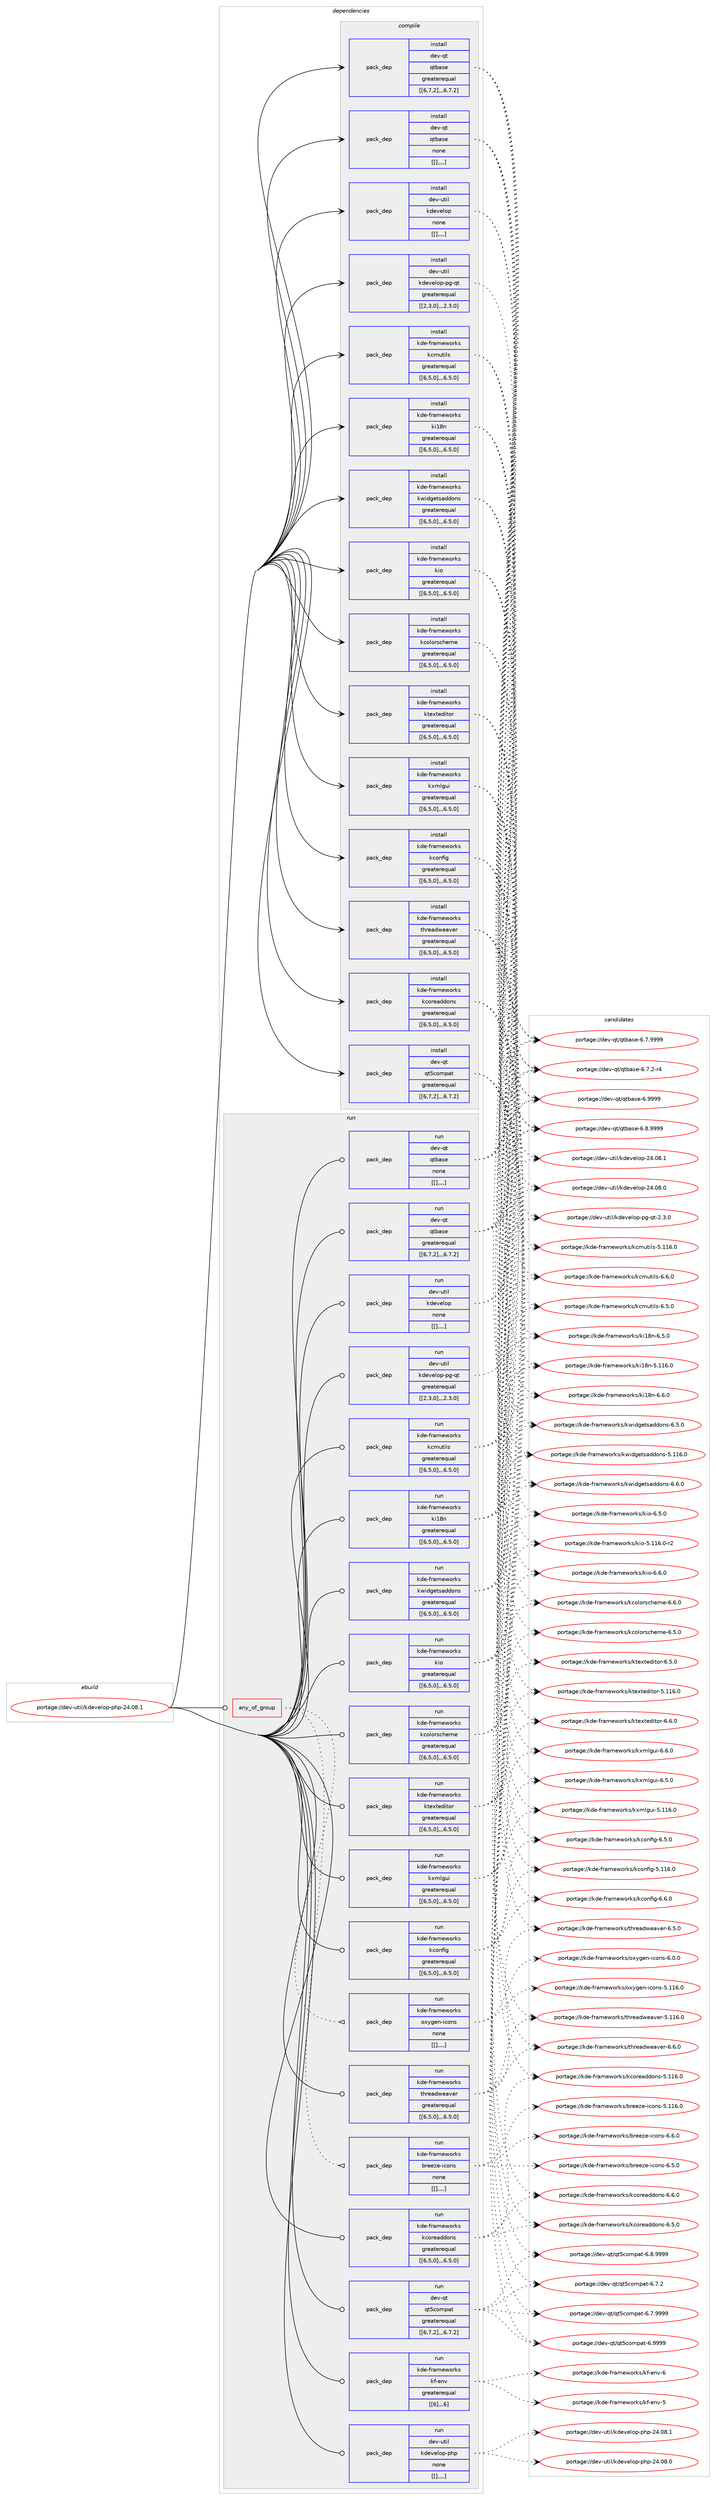digraph prolog {

# *************
# Graph options
# *************

newrank=true;
concentrate=true;
compound=true;
graph [rankdir=LR,fontname=Helvetica,fontsize=10,ranksep=1.5];#, ranksep=2.5, nodesep=0.2];
edge  [arrowhead=vee];
node  [fontname=Helvetica,fontsize=10];

# **********
# The ebuild
# **********

subgraph cluster_leftcol {
color=gray;
label=<<i>ebuild</i>>;
id [label="portage://dev-util/kdevelop-php-24.08.1", color=red, width=4, href="../dev-util/kdevelop-php-24.08.1.svg"];
}

# ****************
# The dependencies
# ****************

subgraph cluster_midcol {
color=gray;
label=<<i>dependencies</i>>;
subgraph cluster_compile {
fillcolor="#eeeeee";
style=filled;
label=<<i>compile</i>>;
subgraph pack156409 {
dependency221239 [label=<<TABLE BORDER="0" CELLBORDER="1" CELLSPACING="0" CELLPADDING="4" WIDTH="220"><TR><TD ROWSPAN="6" CELLPADDING="30">pack_dep</TD></TR><TR><TD WIDTH="110">install</TD></TR><TR><TD>dev-qt</TD></TR><TR><TD>qt5compat</TD></TR><TR><TD>greaterequal</TD></TR><TR><TD>[[6,7,2],,,6.7.2]</TD></TR></TABLE>>, shape=none, color=blue];
}
id:e -> dependency221239:w [weight=20,style="solid",arrowhead="vee"];
subgraph pack156410 {
dependency221240 [label=<<TABLE BORDER="0" CELLBORDER="1" CELLSPACING="0" CELLPADDING="4" WIDTH="220"><TR><TD ROWSPAN="6" CELLPADDING="30">pack_dep</TD></TR><TR><TD WIDTH="110">install</TD></TR><TR><TD>dev-qt</TD></TR><TR><TD>qtbase</TD></TR><TR><TD>greaterequal</TD></TR><TR><TD>[[6,7,2],,,6.7.2]</TD></TR></TABLE>>, shape=none, color=blue];
}
id:e -> dependency221240:w [weight=20,style="solid",arrowhead="vee"];
subgraph pack156411 {
dependency221241 [label=<<TABLE BORDER="0" CELLBORDER="1" CELLSPACING="0" CELLPADDING="4" WIDTH="220"><TR><TD ROWSPAN="6" CELLPADDING="30">pack_dep</TD></TR><TR><TD WIDTH="110">install</TD></TR><TR><TD>dev-qt</TD></TR><TR><TD>qtbase</TD></TR><TR><TD>none</TD></TR><TR><TD>[[],,,,]</TD></TR></TABLE>>, shape=none, color=blue];
}
id:e -> dependency221241:w [weight=20,style="solid",arrowhead="vee"];
subgraph pack156412 {
dependency221242 [label=<<TABLE BORDER="0" CELLBORDER="1" CELLSPACING="0" CELLPADDING="4" WIDTH="220"><TR><TD ROWSPAN="6" CELLPADDING="30">pack_dep</TD></TR><TR><TD WIDTH="110">install</TD></TR><TR><TD>dev-util</TD></TR><TR><TD>kdevelop</TD></TR><TR><TD>none</TD></TR><TR><TD>[[],,,,]</TD></TR></TABLE>>, shape=none, color=blue];
}
id:e -> dependency221242:w [weight=20,style="solid",arrowhead="vee"];
subgraph pack156413 {
dependency221243 [label=<<TABLE BORDER="0" CELLBORDER="1" CELLSPACING="0" CELLPADDING="4" WIDTH="220"><TR><TD ROWSPAN="6" CELLPADDING="30">pack_dep</TD></TR><TR><TD WIDTH="110">install</TD></TR><TR><TD>dev-util</TD></TR><TR><TD>kdevelop-pg-qt</TD></TR><TR><TD>greaterequal</TD></TR><TR><TD>[[2,3,0],,,2.3.0]</TD></TR></TABLE>>, shape=none, color=blue];
}
id:e -> dependency221243:w [weight=20,style="solid",arrowhead="vee"];
subgraph pack156414 {
dependency221244 [label=<<TABLE BORDER="0" CELLBORDER="1" CELLSPACING="0" CELLPADDING="4" WIDTH="220"><TR><TD ROWSPAN="6" CELLPADDING="30">pack_dep</TD></TR><TR><TD WIDTH="110">install</TD></TR><TR><TD>kde-frameworks</TD></TR><TR><TD>kcmutils</TD></TR><TR><TD>greaterequal</TD></TR><TR><TD>[[6,5,0],,,6.5.0]</TD></TR></TABLE>>, shape=none, color=blue];
}
id:e -> dependency221244:w [weight=20,style="solid",arrowhead="vee"];
subgraph pack156415 {
dependency221245 [label=<<TABLE BORDER="0" CELLBORDER="1" CELLSPACING="0" CELLPADDING="4" WIDTH="220"><TR><TD ROWSPAN="6" CELLPADDING="30">pack_dep</TD></TR><TR><TD WIDTH="110">install</TD></TR><TR><TD>kde-frameworks</TD></TR><TR><TD>kcolorscheme</TD></TR><TR><TD>greaterequal</TD></TR><TR><TD>[[6,5,0],,,6.5.0]</TD></TR></TABLE>>, shape=none, color=blue];
}
id:e -> dependency221245:w [weight=20,style="solid",arrowhead="vee"];
subgraph pack156416 {
dependency221246 [label=<<TABLE BORDER="0" CELLBORDER="1" CELLSPACING="0" CELLPADDING="4" WIDTH="220"><TR><TD ROWSPAN="6" CELLPADDING="30">pack_dep</TD></TR><TR><TD WIDTH="110">install</TD></TR><TR><TD>kde-frameworks</TD></TR><TR><TD>kconfig</TD></TR><TR><TD>greaterequal</TD></TR><TR><TD>[[6,5,0],,,6.5.0]</TD></TR></TABLE>>, shape=none, color=blue];
}
id:e -> dependency221246:w [weight=20,style="solid",arrowhead="vee"];
subgraph pack156417 {
dependency221247 [label=<<TABLE BORDER="0" CELLBORDER="1" CELLSPACING="0" CELLPADDING="4" WIDTH="220"><TR><TD ROWSPAN="6" CELLPADDING="30">pack_dep</TD></TR><TR><TD WIDTH="110">install</TD></TR><TR><TD>kde-frameworks</TD></TR><TR><TD>kcoreaddons</TD></TR><TR><TD>greaterequal</TD></TR><TR><TD>[[6,5,0],,,6.5.0]</TD></TR></TABLE>>, shape=none, color=blue];
}
id:e -> dependency221247:w [weight=20,style="solid",arrowhead="vee"];
subgraph pack156418 {
dependency221248 [label=<<TABLE BORDER="0" CELLBORDER="1" CELLSPACING="0" CELLPADDING="4" WIDTH="220"><TR><TD ROWSPAN="6" CELLPADDING="30">pack_dep</TD></TR><TR><TD WIDTH="110">install</TD></TR><TR><TD>kde-frameworks</TD></TR><TR><TD>ki18n</TD></TR><TR><TD>greaterequal</TD></TR><TR><TD>[[6,5,0],,,6.5.0]</TD></TR></TABLE>>, shape=none, color=blue];
}
id:e -> dependency221248:w [weight=20,style="solid",arrowhead="vee"];
subgraph pack156419 {
dependency221249 [label=<<TABLE BORDER="0" CELLBORDER="1" CELLSPACING="0" CELLPADDING="4" WIDTH="220"><TR><TD ROWSPAN="6" CELLPADDING="30">pack_dep</TD></TR><TR><TD WIDTH="110">install</TD></TR><TR><TD>kde-frameworks</TD></TR><TR><TD>kio</TD></TR><TR><TD>greaterequal</TD></TR><TR><TD>[[6,5,0],,,6.5.0]</TD></TR></TABLE>>, shape=none, color=blue];
}
id:e -> dependency221249:w [weight=20,style="solid",arrowhead="vee"];
subgraph pack156420 {
dependency221250 [label=<<TABLE BORDER="0" CELLBORDER="1" CELLSPACING="0" CELLPADDING="4" WIDTH="220"><TR><TD ROWSPAN="6" CELLPADDING="30">pack_dep</TD></TR><TR><TD WIDTH="110">install</TD></TR><TR><TD>kde-frameworks</TD></TR><TR><TD>ktexteditor</TD></TR><TR><TD>greaterequal</TD></TR><TR><TD>[[6,5,0],,,6.5.0]</TD></TR></TABLE>>, shape=none, color=blue];
}
id:e -> dependency221250:w [weight=20,style="solid",arrowhead="vee"];
subgraph pack156421 {
dependency221251 [label=<<TABLE BORDER="0" CELLBORDER="1" CELLSPACING="0" CELLPADDING="4" WIDTH="220"><TR><TD ROWSPAN="6" CELLPADDING="30">pack_dep</TD></TR><TR><TD WIDTH="110">install</TD></TR><TR><TD>kde-frameworks</TD></TR><TR><TD>kwidgetsaddons</TD></TR><TR><TD>greaterequal</TD></TR><TR><TD>[[6,5,0],,,6.5.0]</TD></TR></TABLE>>, shape=none, color=blue];
}
id:e -> dependency221251:w [weight=20,style="solid",arrowhead="vee"];
subgraph pack156422 {
dependency221252 [label=<<TABLE BORDER="0" CELLBORDER="1" CELLSPACING="0" CELLPADDING="4" WIDTH="220"><TR><TD ROWSPAN="6" CELLPADDING="30">pack_dep</TD></TR><TR><TD WIDTH="110">install</TD></TR><TR><TD>kde-frameworks</TD></TR><TR><TD>kxmlgui</TD></TR><TR><TD>greaterequal</TD></TR><TR><TD>[[6,5,0],,,6.5.0]</TD></TR></TABLE>>, shape=none, color=blue];
}
id:e -> dependency221252:w [weight=20,style="solid",arrowhead="vee"];
subgraph pack156423 {
dependency221253 [label=<<TABLE BORDER="0" CELLBORDER="1" CELLSPACING="0" CELLPADDING="4" WIDTH="220"><TR><TD ROWSPAN="6" CELLPADDING="30">pack_dep</TD></TR><TR><TD WIDTH="110">install</TD></TR><TR><TD>kde-frameworks</TD></TR><TR><TD>threadweaver</TD></TR><TR><TD>greaterequal</TD></TR><TR><TD>[[6,5,0],,,6.5.0]</TD></TR></TABLE>>, shape=none, color=blue];
}
id:e -> dependency221253:w [weight=20,style="solid",arrowhead="vee"];
}
subgraph cluster_compileandrun {
fillcolor="#eeeeee";
style=filled;
label=<<i>compile and run</i>>;
}
subgraph cluster_run {
fillcolor="#eeeeee";
style=filled;
label=<<i>run</i>>;
subgraph any1268 {
dependency221254 [label=<<TABLE BORDER="0" CELLBORDER="1" CELLSPACING="0" CELLPADDING="4"><TR><TD CELLPADDING="10">any_of_group</TD></TR></TABLE>>, shape=none, color=red];subgraph pack156424 {
dependency221255 [label=<<TABLE BORDER="0" CELLBORDER="1" CELLSPACING="0" CELLPADDING="4" WIDTH="220"><TR><TD ROWSPAN="6" CELLPADDING="30">pack_dep</TD></TR><TR><TD WIDTH="110">run</TD></TR><TR><TD>kde-frameworks</TD></TR><TR><TD>breeze-icons</TD></TR><TR><TD>none</TD></TR><TR><TD>[[],,,,]</TD></TR></TABLE>>, shape=none, color=blue];
}
dependency221254:e -> dependency221255:w [weight=20,style="dotted",arrowhead="oinv"];
subgraph pack156425 {
dependency221256 [label=<<TABLE BORDER="0" CELLBORDER="1" CELLSPACING="0" CELLPADDING="4" WIDTH="220"><TR><TD ROWSPAN="6" CELLPADDING="30">pack_dep</TD></TR><TR><TD WIDTH="110">run</TD></TR><TR><TD>kde-frameworks</TD></TR><TR><TD>oxygen-icons</TD></TR><TR><TD>none</TD></TR><TR><TD>[[],,,,]</TD></TR></TABLE>>, shape=none, color=blue];
}
dependency221254:e -> dependency221256:w [weight=20,style="dotted",arrowhead="oinv"];
}
id:e -> dependency221254:w [weight=20,style="solid",arrowhead="odot"];
subgraph pack156426 {
dependency221257 [label=<<TABLE BORDER="0" CELLBORDER="1" CELLSPACING="0" CELLPADDING="4" WIDTH="220"><TR><TD ROWSPAN="6" CELLPADDING="30">pack_dep</TD></TR><TR><TD WIDTH="110">run</TD></TR><TR><TD>dev-qt</TD></TR><TR><TD>qt5compat</TD></TR><TR><TD>greaterequal</TD></TR><TR><TD>[[6,7,2],,,6.7.2]</TD></TR></TABLE>>, shape=none, color=blue];
}
id:e -> dependency221257:w [weight=20,style="solid",arrowhead="odot"];
subgraph pack156427 {
dependency221258 [label=<<TABLE BORDER="0" CELLBORDER="1" CELLSPACING="0" CELLPADDING="4" WIDTH="220"><TR><TD ROWSPAN="6" CELLPADDING="30">pack_dep</TD></TR><TR><TD WIDTH="110">run</TD></TR><TR><TD>dev-qt</TD></TR><TR><TD>qtbase</TD></TR><TR><TD>greaterequal</TD></TR><TR><TD>[[6,7,2],,,6.7.2]</TD></TR></TABLE>>, shape=none, color=blue];
}
id:e -> dependency221258:w [weight=20,style="solid",arrowhead="odot"];
subgraph pack156428 {
dependency221259 [label=<<TABLE BORDER="0" CELLBORDER="1" CELLSPACING="0" CELLPADDING="4" WIDTH="220"><TR><TD ROWSPAN="6" CELLPADDING="30">pack_dep</TD></TR><TR><TD WIDTH="110">run</TD></TR><TR><TD>dev-qt</TD></TR><TR><TD>qtbase</TD></TR><TR><TD>none</TD></TR><TR><TD>[[],,,,]</TD></TR></TABLE>>, shape=none, color=blue];
}
id:e -> dependency221259:w [weight=20,style="solid",arrowhead="odot"];
subgraph pack156429 {
dependency221260 [label=<<TABLE BORDER="0" CELLBORDER="1" CELLSPACING="0" CELLPADDING="4" WIDTH="220"><TR><TD ROWSPAN="6" CELLPADDING="30">pack_dep</TD></TR><TR><TD WIDTH="110">run</TD></TR><TR><TD>dev-util</TD></TR><TR><TD>kdevelop</TD></TR><TR><TD>none</TD></TR><TR><TD>[[],,,,]</TD></TR></TABLE>>, shape=none, color=blue];
}
id:e -> dependency221260:w [weight=20,style="solid",arrowhead="odot"];
subgraph pack156430 {
dependency221261 [label=<<TABLE BORDER="0" CELLBORDER="1" CELLSPACING="0" CELLPADDING="4" WIDTH="220"><TR><TD ROWSPAN="6" CELLPADDING="30">pack_dep</TD></TR><TR><TD WIDTH="110">run</TD></TR><TR><TD>dev-util</TD></TR><TR><TD>kdevelop-pg-qt</TD></TR><TR><TD>greaterequal</TD></TR><TR><TD>[[2,3,0],,,2.3.0]</TD></TR></TABLE>>, shape=none, color=blue];
}
id:e -> dependency221261:w [weight=20,style="solid",arrowhead="odot"];
subgraph pack156431 {
dependency221262 [label=<<TABLE BORDER="0" CELLBORDER="1" CELLSPACING="0" CELLPADDING="4" WIDTH="220"><TR><TD ROWSPAN="6" CELLPADDING="30">pack_dep</TD></TR><TR><TD WIDTH="110">run</TD></TR><TR><TD>kde-frameworks</TD></TR><TR><TD>kcmutils</TD></TR><TR><TD>greaterequal</TD></TR><TR><TD>[[6,5,0],,,6.5.0]</TD></TR></TABLE>>, shape=none, color=blue];
}
id:e -> dependency221262:w [weight=20,style="solid",arrowhead="odot"];
subgraph pack156432 {
dependency221263 [label=<<TABLE BORDER="0" CELLBORDER="1" CELLSPACING="0" CELLPADDING="4" WIDTH="220"><TR><TD ROWSPAN="6" CELLPADDING="30">pack_dep</TD></TR><TR><TD WIDTH="110">run</TD></TR><TR><TD>kde-frameworks</TD></TR><TR><TD>kcolorscheme</TD></TR><TR><TD>greaterequal</TD></TR><TR><TD>[[6,5,0],,,6.5.0]</TD></TR></TABLE>>, shape=none, color=blue];
}
id:e -> dependency221263:w [weight=20,style="solid",arrowhead="odot"];
subgraph pack156433 {
dependency221264 [label=<<TABLE BORDER="0" CELLBORDER="1" CELLSPACING="0" CELLPADDING="4" WIDTH="220"><TR><TD ROWSPAN="6" CELLPADDING="30">pack_dep</TD></TR><TR><TD WIDTH="110">run</TD></TR><TR><TD>kde-frameworks</TD></TR><TR><TD>kconfig</TD></TR><TR><TD>greaterequal</TD></TR><TR><TD>[[6,5,0],,,6.5.0]</TD></TR></TABLE>>, shape=none, color=blue];
}
id:e -> dependency221264:w [weight=20,style="solid",arrowhead="odot"];
subgraph pack156434 {
dependency221265 [label=<<TABLE BORDER="0" CELLBORDER="1" CELLSPACING="0" CELLPADDING="4" WIDTH="220"><TR><TD ROWSPAN="6" CELLPADDING="30">pack_dep</TD></TR><TR><TD WIDTH="110">run</TD></TR><TR><TD>kde-frameworks</TD></TR><TR><TD>kcoreaddons</TD></TR><TR><TD>greaterequal</TD></TR><TR><TD>[[6,5,0],,,6.5.0]</TD></TR></TABLE>>, shape=none, color=blue];
}
id:e -> dependency221265:w [weight=20,style="solid",arrowhead="odot"];
subgraph pack156435 {
dependency221266 [label=<<TABLE BORDER="0" CELLBORDER="1" CELLSPACING="0" CELLPADDING="4" WIDTH="220"><TR><TD ROWSPAN="6" CELLPADDING="30">pack_dep</TD></TR><TR><TD WIDTH="110">run</TD></TR><TR><TD>kde-frameworks</TD></TR><TR><TD>kf-env</TD></TR><TR><TD>greaterequal</TD></TR><TR><TD>[[6],,,6]</TD></TR></TABLE>>, shape=none, color=blue];
}
id:e -> dependency221266:w [weight=20,style="solid",arrowhead="odot"];
subgraph pack156436 {
dependency221267 [label=<<TABLE BORDER="0" CELLBORDER="1" CELLSPACING="0" CELLPADDING="4" WIDTH="220"><TR><TD ROWSPAN="6" CELLPADDING="30">pack_dep</TD></TR><TR><TD WIDTH="110">run</TD></TR><TR><TD>kde-frameworks</TD></TR><TR><TD>ki18n</TD></TR><TR><TD>greaterequal</TD></TR><TR><TD>[[6,5,0],,,6.5.0]</TD></TR></TABLE>>, shape=none, color=blue];
}
id:e -> dependency221267:w [weight=20,style="solid",arrowhead="odot"];
subgraph pack156437 {
dependency221268 [label=<<TABLE BORDER="0" CELLBORDER="1" CELLSPACING="0" CELLPADDING="4" WIDTH="220"><TR><TD ROWSPAN="6" CELLPADDING="30">pack_dep</TD></TR><TR><TD WIDTH="110">run</TD></TR><TR><TD>kde-frameworks</TD></TR><TR><TD>kio</TD></TR><TR><TD>greaterequal</TD></TR><TR><TD>[[6,5,0],,,6.5.0]</TD></TR></TABLE>>, shape=none, color=blue];
}
id:e -> dependency221268:w [weight=20,style="solid",arrowhead="odot"];
subgraph pack156438 {
dependency221269 [label=<<TABLE BORDER="0" CELLBORDER="1" CELLSPACING="0" CELLPADDING="4" WIDTH="220"><TR><TD ROWSPAN="6" CELLPADDING="30">pack_dep</TD></TR><TR><TD WIDTH="110">run</TD></TR><TR><TD>kde-frameworks</TD></TR><TR><TD>ktexteditor</TD></TR><TR><TD>greaterequal</TD></TR><TR><TD>[[6,5,0],,,6.5.0]</TD></TR></TABLE>>, shape=none, color=blue];
}
id:e -> dependency221269:w [weight=20,style="solid",arrowhead="odot"];
subgraph pack156439 {
dependency221270 [label=<<TABLE BORDER="0" CELLBORDER="1" CELLSPACING="0" CELLPADDING="4" WIDTH="220"><TR><TD ROWSPAN="6" CELLPADDING="30">pack_dep</TD></TR><TR><TD WIDTH="110">run</TD></TR><TR><TD>kde-frameworks</TD></TR><TR><TD>kwidgetsaddons</TD></TR><TR><TD>greaterequal</TD></TR><TR><TD>[[6,5,0],,,6.5.0]</TD></TR></TABLE>>, shape=none, color=blue];
}
id:e -> dependency221270:w [weight=20,style="solid",arrowhead="odot"];
subgraph pack156440 {
dependency221271 [label=<<TABLE BORDER="0" CELLBORDER="1" CELLSPACING="0" CELLPADDING="4" WIDTH="220"><TR><TD ROWSPAN="6" CELLPADDING="30">pack_dep</TD></TR><TR><TD WIDTH="110">run</TD></TR><TR><TD>kde-frameworks</TD></TR><TR><TD>kxmlgui</TD></TR><TR><TD>greaterequal</TD></TR><TR><TD>[[6,5,0],,,6.5.0]</TD></TR></TABLE>>, shape=none, color=blue];
}
id:e -> dependency221271:w [weight=20,style="solid",arrowhead="odot"];
subgraph pack156441 {
dependency221272 [label=<<TABLE BORDER="0" CELLBORDER="1" CELLSPACING="0" CELLPADDING="4" WIDTH="220"><TR><TD ROWSPAN="6" CELLPADDING="30">pack_dep</TD></TR><TR><TD WIDTH="110">run</TD></TR><TR><TD>kde-frameworks</TD></TR><TR><TD>threadweaver</TD></TR><TR><TD>greaterequal</TD></TR><TR><TD>[[6,5,0],,,6.5.0]</TD></TR></TABLE>>, shape=none, color=blue];
}
id:e -> dependency221272:w [weight=20,style="solid",arrowhead="odot"];
subgraph pack156442 {
dependency221273 [label=<<TABLE BORDER="0" CELLBORDER="1" CELLSPACING="0" CELLPADDING="4" WIDTH="220"><TR><TD ROWSPAN="6" CELLPADDING="30">pack_dep</TD></TR><TR><TD WIDTH="110">run</TD></TR><TR><TD>dev-util</TD></TR><TR><TD>kdevelop-php</TD></TR><TR><TD>none</TD></TR><TR><TD>[[],,,,]</TD></TR></TABLE>>, shape=none, color=blue];
}
id:e -> dependency221273:w [weight=20,style="solid",arrowhead="odot"];
}
}

# **************
# The candidates
# **************

subgraph cluster_choices {
rank=same;
color=gray;
label=<<i>candidates</i>>;

subgraph choice156409 {
color=black;
nodesep=1;
choice100101118451131164711311653991111091129711645544657575757 [label="portage://dev-qt/qt5compat-6.9999", color=red, width=4,href="../dev-qt/qt5compat-6.9999.svg"];
choice1001011184511311647113116539911110911297116455446564657575757 [label="portage://dev-qt/qt5compat-6.8.9999", color=red, width=4,href="../dev-qt/qt5compat-6.8.9999.svg"];
choice1001011184511311647113116539911110911297116455446554657575757 [label="portage://dev-qt/qt5compat-6.7.9999", color=red, width=4,href="../dev-qt/qt5compat-6.7.9999.svg"];
choice1001011184511311647113116539911110911297116455446554650 [label="portage://dev-qt/qt5compat-6.7.2", color=red, width=4,href="../dev-qt/qt5compat-6.7.2.svg"];
dependency221239:e -> choice100101118451131164711311653991111091129711645544657575757:w [style=dotted,weight="100"];
dependency221239:e -> choice1001011184511311647113116539911110911297116455446564657575757:w [style=dotted,weight="100"];
dependency221239:e -> choice1001011184511311647113116539911110911297116455446554657575757:w [style=dotted,weight="100"];
dependency221239:e -> choice1001011184511311647113116539911110911297116455446554650:w [style=dotted,weight="100"];
}
subgraph choice156410 {
color=black;
nodesep=1;
choice1001011184511311647113116989711510145544657575757 [label="portage://dev-qt/qtbase-6.9999", color=red, width=4,href="../dev-qt/qtbase-6.9999.svg"];
choice10010111845113116471131169897115101455446564657575757 [label="portage://dev-qt/qtbase-6.8.9999", color=red, width=4,href="../dev-qt/qtbase-6.8.9999.svg"];
choice10010111845113116471131169897115101455446554657575757 [label="portage://dev-qt/qtbase-6.7.9999", color=red, width=4,href="../dev-qt/qtbase-6.7.9999.svg"];
choice100101118451131164711311698971151014554465546504511452 [label="portage://dev-qt/qtbase-6.7.2-r4", color=red, width=4,href="../dev-qt/qtbase-6.7.2-r4.svg"];
dependency221240:e -> choice1001011184511311647113116989711510145544657575757:w [style=dotted,weight="100"];
dependency221240:e -> choice10010111845113116471131169897115101455446564657575757:w [style=dotted,weight="100"];
dependency221240:e -> choice10010111845113116471131169897115101455446554657575757:w [style=dotted,weight="100"];
dependency221240:e -> choice100101118451131164711311698971151014554465546504511452:w [style=dotted,weight="100"];
}
subgraph choice156411 {
color=black;
nodesep=1;
choice1001011184511311647113116989711510145544657575757 [label="portage://dev-qt/qtbase-6.9999", color=red, width=4,href="../dev-qt/qtbase-6.9999.svg"];
choice10010111845113116471131169897115101455446564657575757 [label="portage://dev-qt/qtbase-6.8.9999", color=red, width=4,href="../dev-qt/qtbase-6.8.9999.svg"];
choice10010111845113116471131169897115101455446554657575757 [label="portage://dev-qt/qtbase-6.7.9999", color=red, width=4,href="../dev-qt/qtbase-6.7.9999.svg"];
choice100101118451131164711311698971151014554465546504511452 [label="portage://dev-qt/qtbase-6.7.2-r4", color=red, width=4,href="../dev-qt/qtbase-6.7.2-r4.svg"];
dependency221241:e -> choice1001011184511311647113116989711510145544657575757:w [style=dotted,weight="100"];
dependency221241:e -> choice10010111845113116471131169897115101455446564657575757:w [style=dotted,weight="100"];
dependency221241:e -> choice10010111845113116471131169897115101455446554657575757:w [style=dotted,weight="100"];
dependency221241:e -> choice100101118451131164711311698971151014554465546504511452:w [style=dotted,weight="100"];
}
subgraph choice156412 {
color=black;
nodesep=1;
choice10010111845117116105108471071001011181011081111124550524648564649 [label="portage://dev-util/kdevelop-24.08.1", color=red, width=4,href="../dev-util/kdevelop-24.08.1.svg"];
choice10010111845117116105108471071001011181011081111124550524648564648 [label="portage://dev-util/kdevelop-24.08.0", color=red, width=4,href="../dev-util/kdevelop-24.08.0.svg"];
dependency221242:e -> choice10010111845117116105108471071001011181011081111124550524648564649:w [style=dotted,weight="100"];
dependency221242:e -> choice10010111845117116105108471071001011181011081111124550524648564648:w [style=dotted,weight="100"];
}
subgraph choice156413 {
color=black;
nodesep=1;
choice10010111845117116105108471071001011181011081111124511210345113116455046514648 [label="portage://dev-util/kdevelop-pg-qt-2.3.0", color=red, width=4,href="../dev-util/kdevelop-pg-qt-2.3.0.svg"];
dependency221243:e -> choice10010111845117116105108471071001011181011081111124511210345113116455046514648:w [style=dotted,weight="100"];
}
subgraph choice156414 {
color=black;
nodesep=1;
choice10710010145102114971091011191111141071154710799109117116105108115455446544648 [label="portage://kde-frameworks/kcmutils-6.6.0", color=red, width=4,href="../kde-frameworks/kcmutils-6.6.0.svg"];
choice10710010145102114971091011191111141071154710799109117116105108115455446534648 [label="portage://kde-frameworks/kcmutils-6.5.0", color=red, width=4,href="../kde-frameworks/kcmutils-6.5.0.svg"];
choice107100101451021149710910111911111410711547107991091171161051081154553464949544648 [label="portage://kde-frameworks/kcmutils-5.116.0", color=red, width=4,href="../kde-frameworks/kcmutils-5.116.0.svg"];
dependency221244:e -> choice10710010145102114971091011191111141071154710799109117116105108115455446544648:w [style=dotted,weight="100"];
dependency221244:e -> choice10710010145102114971091011191111141071154710799109117116105108115455446534648:w [style=dotted,weight="100"];
dependency221244:e -> choice107100101451021149710910111911111410711547107991091171161051081154553464949544648:w [style=dotted,weight="100"];
}
subgraph choice156415 {
color=black;
nodesep=1;
choice1071001014510211497109101119111114107115471079911110811111411599104101109101455446544648 [label="portage://kde-frameworks/kcolorscheme-6.6.0", color=red, width=4,href="../kde-frameworks/kcolorscheme-6.6.0.svg"];
choice1071001014510211497109101119111114107115471079911110811111411599104101109101455446534648 [label="portage://kde-frameworks/kcolorscheme-6.5.0", color=red, width=4,href="../kde-frameworks/kcolorscheme-6.5.0.svg"];
dependency221245:e -> choice1071001014510211497109101119111114107115471079911110811111411599104101109101455446544648:w [style=dotted,weight="100"];
dependency221245:e -> choice1071001014510211497109101119111114107115471079911110811111411599104101109101455446534648:w [style=dotted,weight="100"];
}
subgraph choice156416 {
color=black;
nodesep=1;
choice10710010145102114971091011191111141071154710799111110102105103455446544648 [label="portage://kde-frameworks/kconfig-6.6.0", color=red, width=4,href="../kde-frameworks/kconfig-6.6.0.svg"];
choice10710010145102114971091011191111141071154710799111110102105103455446534648 [label="portage://kde-frameworks/kconfig-6.5.0", color=red, width=4,href="../kde-frameworks/kconfig-6.5.0.svg"];
choice107100101451021149710910111911111410711547107991111101021051034553464949544648 [label="portage://kde-frameworks/kconfig-5.116.0", color=red, width=4,href="../kde-frameworks/kconfig-5.116.0.svg"];
dependency221246:e -> choice10710010145102114971091011191111141071154710799111110102105103455446544648:w [style=dotted,weight="100"];
dependency221246:e -> choice10710010145102114971091011191111141071154710799111110102105103455446534648:w [style=dotted,weight="100"];
dependency221246:e -> choice107100101451021149710910111911111410711547107991111101021051034553464949544648:w [style=dotted,weight="100"];
}
subgraph choice156417 {
color=black;
nodesep=1;
choice1071001014510211497109101119111114107115471079911111410197100100111110115455446544648 [label="portage://kde-frameworks/kcoreaddons-6.6.0", color=red, width=4,href="../kde-frameworks/kcoreaddons-6.6.0.svg"];
choice1071001014510211497109101119111114107115471079911111410197100100111110115455446534648 [label="portage://kde-frameworks/kcoreaddons-6.5.0", color=red, width=4,href="../kde-frameworks/kcoreaddons-6.5.0.svg"];
choice10710010145102114971091011191111141071154710799111114101971001001111101154553464949544648 [label="portage://kde-frameworks/kcoreaddons-5.116.0", color=red, width=4,href="../kde-frameworks/kcoreaddons-5.116.0.svg"];
dependency221247:e -> choice1071001014510211497109101119111114107115471079911111410197100100111110115455446544648:w [style=dotted,weight="100"];
dependency221247:e -> choice1071001014510211497109101119111114107115471079911111410197100100111110115455446534648:w [style=dotted,weight="100"];
dependency221247:e -> choice10710010145102114971091011191111141071154710799111114101971001001111101154553464949544648:w [style=dotted,weight="100"];
}
subgraph choice156418 {
color=black;
nodesep=1;
choice1071001014510211497109101119111114107115471071054956110455446544648 [label="portage://kde-frameworks/ki18n-6.6.0", color=red, width=4,href="../kde-frameworks/ki18n-6.6.0.svg"];
choice1071001014510211497109101119111114107115471071054956110455446534648 [label="portage://kde-frameworks/ki18n-6.5.0", color=red, width=4,href="../kde-frameworks/ki18n-6.5.0.svg"];
choice10710010145102114971091011191111141071154710710549561104553464949544648 [label="portage://kde-frameworks/ki18n-5.116.0", color=red, width=4,href="../kde-frameworks/ki18n-5.116.0.svg"];
dependency221248:e -> choice1071001014510211497109101119111114107115471071054956110455446544648:w [style=dotted,weight="100"];
dependency221248:e -> choice1071001014510211497109101119111114107115471071054956110455446534648:w [style=dotted,weight="100"];
dependency221248:e -> choice10710010145102114971091011191111141071154710710549561104553464949544648:w [style=dotted,weight="100"];
}
subgraph choice156419 {
color=black;
nodesep=1;
choice107100101451021149710910111911111410711547107105111455446544648 [label="portage://kde-frameworks/kio-6.6.0", color=red, width=4,href="../kde-frameworks/kio-6.6.0.svg"];
choice107100101451021149710910111911111410711547107105111455446534648 [label="portage://kde-frameworks/kio-6.5.0", color=red, width=4,href="../kde-frameworks/kio-6.5.0.svg"];
choice10710010145102114971091011191111141071154710710511145534649495446484511450 [label="portage://kde-frameworks/kio-5.116.0-r2", color=red, width=4,href="../kde-frameworks/kio-5.116.0-r2.svg"];
dependency221249:e -> choice107100101451021149710910111911111410711547107105111455446544648:w [style=dotted,weight="100"];
dependency221249:e -> choice107100101451021149710910111911111410711547107105111455446534648:w [style=dotted,weight="100"];
dependency221249:e -> choice10710010145102114971091011191111141071154710710511145534649495446484511450:w [style=dotted,weight="100"];
}
subgraph choice156420 {
color=black;
nodesep=1;
choice107100101451021149710910111911111410711547107116101120116101100105116111114455446544648 [label="portage://kde-frameworks/ktexteditor-6.6.0", color=red, width=4,href="../kde-frameworks/ktexteditor-6.6.0.svg"];
choice107100101451021149710910111911111410711547107116101120116101100105116111114455446534648 [label="portage://kde-frameworks/ktexteditor-6.5.0", color=red, width=4,href="../kde-frameworks/ktexteditor-6.5.0.svg"];
choice1071001014510211497109101119111114107115471071161011201161011001051161111144553464949544648 [label="portage://kde-frameworks/ktexteditor-5.116.0", color=red, width=4,href="../kde-frameworks/ktexteditor-5.116.0.svg"];
dependency221250:e -> choice107100101451021149710910111911111410711547107116101120116101100105116111114455446544648:w [style=dotted,weight="100"];
dependency221250:e -> choice107100101451021149710910111911111410711547107116101120116101100105116111114455446534648:w [style=dotted,weight="100"];
dependency221250:e -> choice1071001014510211497109101119111114107115471071161011201161011001051161111144553464949544648:w [style=dotted,weight="100"];
}
subgraph choice156421 {
color=black;
nodesep=1;
choice10710010145102114971091011191111141071154710711910510010310111611597100100111110115455446544648 [label="portage://kde-frameworks/kwidgetsaddons-6.6.0", color=red, width=4,href="../kde-frameworks/kwidgetsaddons-6.6.0.svg"];
choice10710010145102114971091011191111141071154710711910510010310111611597100100111110115455446534648 [label="portage://kde-frameworks/kwidgetsaddons-6.5.0", color=red, width=4,href="../kde-frameworks/kwidgetsaddons-6.5.0.svg"];
choice107100101451021149710910111911111410711547107119105100103101116115971001001111101154553464949544648 [label="portage://kde-frameworks/kwidgetsaddons-5.116.0", color=red, width=4,href="../kde-frameworks/kwidgetsaddons-5.116.0.svg"];
dependency221251:e -> choice10710010145102114971091011191111141071154710711910510010310111611597100100111110115455446544648:w [style=dotted,weight="100"];
dependency221251:e -> choice10710010145102114971091011191111141071154710711910510010310111611597100100111110115455446534648:w [style=dotted,weight="100"];
dependency221251:e -> choice107100101451021149710910111911111410711547107119105100103101116115971001001111101154553464949544648:w [style=dotted,weight="100"];
}
subgraph choice156422 {
color=black;
nodesep=1;
choice107100101451021149710910111911111410711547107120109108103117105455446544648 [label="portage://kde-frameworks/kxmlgui-6.6.0", color=red, width=4,href="../kde-frameworks/kxmlgui-6.6.0.svg"];
choice107100101451021149710910111911111410711547107120109108103117105455446534648 [label="portage://kde-frameworks/kxmlgui-6.5.0", color=red, width=4,href="../kde-frameworks/kxmlgui-6.5.0.svg"];
choice1071001014510211497109101119111114107115471071201091081031171054553464949544648 [label="portage://kde-frameworks/kxmlgui-5.116.0", color=red, width=4,href="../kde-frameworks/kxmlgui-5.116.0.svg"];
dependency221252:e -> choice107100101451021149710910111911111410711547107120109108103117105455446544648:w [style=dotted,weight="100"];
dependency221252:e -> choice107100101451021149710910111911111410711547107120109108103117105455446534648:w [style=dotted,weight="100"];
dependency221252:e -> choice1071001014510211497109101119111114107115471071201091081031171054553464949544648:w [style=dotted,weight="100"];
}
subgraph choice156423 {
color=black;
nodesep=1;
choice1071001014510211497109101119111114107115471161041141019710011910197118101114455446544648 [label="portage://kde-frameworks/threadweaver-6.6.0", color=red, width=4,href="../kde-frameworks/threadweaver-6.6.0.svg"];
choice1071001014510211497109101119111114107115471161041141019710011910197118101114455446534648 [label="portage://kde-frameworks/threadweaver-6.5.0", color=red, width=4,href="../kde-frameworks/threadweaver-6.5.0.svg"];
choice10710010145102114971091011191111141071154711610411410197100119101971181011144553464949544648 [label="portage://kde-frameworks/threadweaver-5.116.0", color=red, width=4,href="../kde-frameworks/threadweaver-5.116.0.svg"];
dependency221253:e -> choice1071001014510211497109101119111114107115471161041141019710011910197118101114455446544648:w [style=dotted,weight="100"];
dependency221253:e -> choice1071001014510211497109101119111114107115471161041141019710011910197118101114455446534648:w [style=dotted,weight="100"];
dependency221253:e -> choice10710010145102114971091011191111141071154711610411410197100119101971181011144553464949544648:w [style=dotted,weight="100"];
}
subgraph choice156424 {
color=black;
nodesep=1;
choice107100101451021149710910111911111410711547981141011011221014510599111110115455446544648 [label="portage://kde-frameworks/breeze-icons-6.6.0", color=red, width=4,href="../kde-frameworks/breeze-icons-6.6.0.svg"];
choice107100101451021149710910111911111410711547981141011011221014510599111110115455446534648 [label="portage://kde-frameworks/breeze-icons-6.5.0", color=red, width=4,href="../kde-frameworks/breeze-icons-6.5.0.svg"];
choice1071001014510211497109101119111114107115479811410110112210145105991111101154553464949544648 [label="portage://kde-frameworks/breeze-icons-5.116.0", color=red, width=4,href="../kde-frameworks/breeze-icons-5.116.0.svg"];
dependency221255:e -> choice107100101451021149710910111911111410711547981141011011221014510599111110115455446544648:w [style=dotted,weight="100"];
dependency221255:e -> choice107100101451021149710910111911111410711547981141011011221014510599111110115455446534648:w [style=dotted,weight="100"];
dependency221255:e -> choice1071001014510211497109101119111114107115479811410110112210145105991111101154553464949544648:w [style=dotted,weight="100"];
}
subgraph choice156425 {
color=black;
nodesep=1;
choice1071001014510211497109101119111114107115471111201211031011104510599111110115455446484648 [label="portage://kde-frameworks/oxygen-icons-6.0.0", color=red, width=4,href="../kde-frameworks/oxygen-icons-6.0.0.svg"];
choice10710010145102114971091011191111141071154711112012110310111045105991111101154553464949544648 [label="portage://kde-frameworks/oxygen-icons-5.116.0", color=red, width=4,href="../kde-frameworks/oxygen-icons-5.116.0.svg"];
dependency221256:e -> choice1071001014510211497109101119111114107115471111201211031011104510599111110115455446484648:w [style=dotted,weight="100"];
dependency221256:e -> choice10710010145102114971091011191111141071154711112012110310111045105991111101154553464949544648:w [style=dotted,weight="100"];
}
subgraph choice156426 {
color=black;
nodesep=1;
choice100101118451131164711311653991111091129711645544657575757 [label="portage://dev-qt/qt5compat-6.9999", color=red, width=4,href="../dev-qt/qt5compat-6.9999.svg"];
choice1001011184511311647113116539911110911297116455446564657575757 [label="portage://dev-qt/qt5compat-6.8.9999", color=red, width=4,href="../dev-qt/qt5compat-6.8.9999.svg"];
choice1001011184511311647113116539911110911297116455446554657575757 [label="portage://dev-qt/qt5compat-6.7.9999", color=red, width=4,href="../dev-qt/qt5compat-6.7.9999.svg"];
choice1001011184511311647113116539911110911297116455446554650 [label="portage://dev-qt/qt5compat-6.7.2", color=red, width=4,href="../dev-qt/qt5compat-6.7.2.svg"];
dependency221257:e -> choice100101118451131164711311653991111091129711645544657575757:w [style=dotted,weight="100"];
dependency221257:e -> choice1001011184511311647113116539911110911297116455446564657575757:w [style=dotted,weight="100"];
dependency221257:e -> choice1001011184511311647113116539911110911297116455446554657575757:w [style=dotted,weight="100"];
dependency221257:e -> choice1001011184511311647113116539911110911297116455446554650:w [style=dotted,weight="100"];
}
subgraph choice156427 {
color=black;
nodesep=1;
choice1001011184511311647113116989711510145544657575757 [label="portage://dev-qt/qtbase-6.9999", color=red, width=4,href="../dev-qt/qtbase-6.9999.svg"];
choice10010111845113116471131169897115101455446564657575757 [label="portage://dev-qt/qtbase-6.8.9999", color=red, width=4,href="../dev-qt/qtbase-6.8.9999.svg"];
choice10010111845113116471131169897115101455446554657575757 [label="portage://dev-qt/qtbase-6.7.9999", color=red, width=4,href="../dev-qt/qtbase-6.7.9999.svg"];
choice100101118451131164711311698971151014554465546504511452 [label="portage://dev-qt/qtbase-6.7.2-r4", color=red, width=4,href="../dev-qt/qtbase-6.7.2-r4.svg"];
dependency221258:e -> choice1001011184511311647113116989711510145544657575757:w [style=dotted,weight="100"];
dependency221258:e -> choice10010111845113116471131169897115101455446564657575757:w [style=dotted,weight="100"];
dependency221258:e -> choice10010111845113116471131169897115101455446554657575757:w [style=dotted,weight="100"];
dependency221258:e -> choice100101118451131164711311698971151014554465546504511452:w [style=dotted,weight="100"];
}
subgraph choice156428 {
color=black;
nodesep=1;
choice1001011184511311647113116989711510145544657575757 [label="portage://dev-qt/qtbase-6.9999", color=red, width=4,href="../dev-qt/qtbase-6.9999.svg"];
choice10010111845113116471131169897115101455446564657575757 [label="portage://dev-qt/qtbase-6.8.9999", color=red, width=4,href="../dev-qt/qtbase-6.8.9999.svg"];
choice10010111845113116471131169897115101455446554657575757 [label="portage://dev-qt/qtbase-6.7.9999", color=red, width=4,href="../dev-qt/qtbase-6.7.9999.svg"];
choice100101118451131164711311698971151014554465546504511452 [label="portage://dev-qt/qtbase-6.7.2-r4", color=red, width=4,href="../dev-qt/qtbase-6.7.2-r4.svg"];
dependency221259:e -> choice1001011184511311647113116989711510145544657575757:w [style=dotted,weight="100"];
dependency221259:e -> choice10010111845113116471131169897115101455446564657575757:w [style=dotted,weight="100"];
dependency221259:e -> choice10010111845113116471131169897115101455446554657575757:w [style=dotted,weight="100"];
dependency221259:e -> choice100101118451131164711311698971151014554465546504511452:w [style=dotted,weight="100"];
}
subgraph choice156429 {
color=black;
nodesep=1;
choice10010111845117116105108471071001011181011081111124550524648564649 [label="portage://dev-util/kdevelop-24.08.1", color=red, width=4,href="../dev-util/kdevelop-24.08.1.svg"];
choice10010111845117116105108471071001011181011081111124550524648564648 [label="portage://dev-util/kdevelop-24.08.0", color=red, width=4,href="../dev-util/kdevelop-24.08.0.svg"];
dependency221260:e -> choice10010111845117116105108471071001011181011081111124550524648564649:w [style=dotted,weight="100"];
dependency221260:e -> choice10010111845117116105108471071001011181011081111124550524648564648:w [style=dotted,weight="100"];
}
subgraph choice156430 {
color=black;
nodesep=1;
choice10010111845117116105108471071001011181011081111124511210345113116455046514648 [label="portage://dev-util/kdevelop-pg-qt-2.3.0", color=red, width=4,href="../dev-util/kdevelop-pg-qt-2.3.0.svg"];
dependency221261:e -> choice10010111845117116105108471071001011181011081111124511210345113116455046514648:w [style=dotted,weight="100"];
}
subgraph choice156431 {
color=black;
nodesep=1;
choice10710010145102114971091011191111141071154710799109117116105108115455446544648 [label="portage://kde-frameworks/kcmutils-6.6.0", color=red, width=4,href="../kde-frameworks/kcmutils-6.6.0.svg"];
choice10710010145102114971091011191111141071154710799109117116105108115455446534648 [label="portage://kde-frameworks/kcmutils-6.5.0", color=red, width=4,href="../kde-frameworks/kcmutils-6.5.0.svg"];
choice107100101451021149710910111911111410711547107991091171161051081154553464949544648 [label="portage://kde-frameworks/kcmutils-5.116.0", color=red, width=4,href="../kde-frameworks/kcmutils-5.116.0.svg"];
dependency221262:e -> choice10710010145102114971091011191111141071154710799109117116105108115455446544648:w [style=dotted,weight="100"];
dependency221262:e -> choice10710010145102114971091011191111141071154710799109117116105108115455446534648:w [style=dotted,weight="100"];
dependency221262:e -> choice107100101451021149710910111911111410711547107991091171161051081154553464949544648:w [style=dotted,weight="100"];
}
subgraph choice156432 {
color=black;
nodesep=1;
choice1071001014510211497109101119111114107115471079911110811111411599104101109101455446544648 [label="portage://kde-frameworks/kcolorscheme-6.6.0", color=red, width=4,href="../kde-frameworks/kcolorscheme-6.6.0.svg"];
choice1071001014510211497109101119111114107115471079911110811111411599104101109101455446534648 [label="portage://kde-frameworks/kcolorscheme-6.5.0", color=red, width=4,href="../kde-frameworks/kcolorscheme-6.5.0.svg"];
dependency221263:e -> choice1071001014510211497109101119111114107115471079911110811111411599104101109101455446544648:w [style=dotted,weight="100"];
dependency221263:e -> choice1071001014510211497109101119111114107115471079911110811111411599104101109101455446534648:w [style=dotted,weight="100"];
}
subgraph choice156433 {
color=black;
nodesep=1;
choice10710010145102114971091011191111141071154710799111110102105103455446544648 [label="portage://kde-frameworks/kconfig-6.6.0", color=red, width=4,href="../kde-frameworks/kconfig-6.6.0.svg"];
choice10710010145102114971091011191111141071154710799111110102105103455446534648 [label="portage://kde-frameworks/kconfig-6.5.0", color=red, width=4,href="../kde-frameworks/kconfig-6.5.0.svg"];
choice107100101451021149710910111911111410711547107991111101021051034553464949544648 [label="portage://kde-frameworks/kconfig-5.116.0", color=red, width=4,href="../kde-frameworks/kconfig-5.116.0.svg"];
dependency221264:e -> choice10710010145102114971091011191111141071154710799111110102105103455446544648:w [style=dotted,weight="100"];
dependency221264:e -> choice10710010145102114971091011191111141071154710799111110102105103455446534648:w [style=dotted,weight="100"];
dependency221264:e -> choice107100101451021149710910111911111410711547107991111101021051034553464949544648:w [style=dotted,weight="100"];
}
subgraph choice156434 {
color=black;
nodesep=1;
choice1071001014510211497109101119111114107115471079911111410197100100111110115455446544648 [label="portage://kde-frameworks/kcoreaddons-6.6.0", color=red, width=4,href="../kde-frameworks/kcoreaddons-6.6.0.svg"];
choice1071001014510211497109101119111114107115471079911111410197100100111110115455446534648 [label="portage://kde-frameworks/kcoreaddons-6.5.0", color=red, width=4,href="../kde-frameworks/kcoreaddons-6.5.0.svg"];
choice10710010145102114971091011191111141071154710799111114101971001001111101154553464949544648 [label="portage://kde-frameworks/kcoreaddons-5.116.0", color=red, width=4,href="../kde-frameworks/kcoreaddons-5.116.0.svg"];
dependency221265:e -> choice1071001014510211497109101119111114107115471079911111410197100100111110115455446544648:w [style=dotted,weight="100"];
dependency221265:e -> choice1071001014510211497109101119111114107115471079911111410197100100111110115455446534648:w [style=dotted,weight="100"];
dependency221265:e -> choice10710010145102114971091011191111141071154710799111114101971001001111101154553464949544648:w [style=dotted,weight="100"];
}
subgraph choice156435 {
color=black;
nodesep=1;
choice107100101451021149710910111911111410711547107102451011101184554 [label="portage://kde-frameworks/kf-env-6", color=red, width=4,href="../kde-frameworks/kf-env-6.svg"];
choice107100101451021149710910111911111410711547107102451011101184553 [label="portage://kde-frameworks/kf-env-5", color=red, width=4,href="../kde-frameworks/kf-env-5.svg"];
dependency221266:e -> choice107100101451021149710910111911111410711547107102451011101184554:w [style=dotted,weight="100"];
dependency221266:e -> choice107100101451021149710910111911111410711547107102451011101184553:w [style=dotted,weight="100"];
}
subgraph choice156436 {
color=black;
nodesep=1;
choice1071001014510211497109101119111114107115471071054956110455446544648 [label="portage://kde-frameworks/ki18n-6.6.0", color=red, width=4,href="../kde-frameworks/ki18n-6.6.0.svg"];
choice1071001014510211497109101119111114107115471071054956110455446534648 [label="portage://kde-frameworks/ki18n-6.5.0", color=red, width=4,href="../kde-frameworks/ki18n-6.5.0.svg"];
choice10710010145102114971091011191111141071154710710549561104553464949544648 [label="portage://kde-frameworks/ki18n-5.116.0", color=red, width=4,href="../kde-frameworks/ki18n-5.116.0.svg"];
dependency221267:e -> choice1071001014510211497109101119111114107115471071054956110455446544648:w [style=dotted,weight="100"];
dependency221267:e -> choice1071001014510211497109101119111114107115471071054956110455446534648:w [style=dotted,weight="100"];
dependency221267:e -> choice10710010145102114971091011191111141071154710710549561104553464949544648:w [style=dotted,weight="100"];
}
subgraph choice156437 {
color=black;
nodesep=1;
choice107100101451021149710910111911111410711547107105111455446544648 [label="portage://kde-frameworks/kio-6.6.0", color=red, width=4,href="../kde-frameworks/kio-6.6.0.svg"];
choice107100101451021149710910111911111410711547107105111455446534648 [label="portage://kde-frameworks/kio-6.5.0", color=red, width=4,href="../kde-frameworks/kio-6.5.0.svg"];
choice10710010145102114971091011191111141071154710710511145534649495446484511450 [label="portage://kde-frameworks/kio-5.116.0-r2", color=red, width=4,href="../kde-frameworks/kio-5.116.0-r2.svg"];
dependency221268:e -> choice107100101451021149710910111911111410711547107105111455446544648:w [style=dotted,weight="100"];
dependency221268:e -> choice107100101451021149710910111911111410711547107105111455446534648:w [style=dotted,weight="100"];
dependency221268:e -> choice10710010145102114971091011191111141071154710710511145534649495446484511450:w [style=dotted,weight="100"];
}
subgraph choice156438 {
color=black;
nodesep=1;
choice107100101451021149710910111911111410711547107116101120116101100105116111114455446544648 [label="portage://kde-frameworks/ktexteditor-6.6.0", color=red, width=4,href="../kde-frameworks/ktexteditor-6.6.0.svg"];
choice107100101451021149710910111911111410711547107116101120116101100105116111114455446534648 [label="portage://kde-frameworks/ktexteditor-6.5.0", color=red, width=4,href="../kde-frameworks/ktexteditor-6.5.0.svg"];
choice1071001014510211497109101119111114107115471071161011201161011001051161111144553464949544648 [label="portage://kde-frameworks/ktexteditor-5.116.0", color=red, width=4,href="../kde-frameworks/ktexteditor-5.116.0.svg"];
dependency221269:e -> choice107100101451021149710910111911111410711547107116101120116101100105116111114455446544648:w [style=dotted,weight="100"];
dependency221269:e -> choice107100101451021149710910111911111410711547107116101120116101100105116111114455446534648:w [style=dotted,weight="100"];
dependency221269:e -> choice1071001014510211497109101119111114107115471071161011201161011001051161111144553464949544648:w [style=dotted,weight="100"];
}
subgraph choice156439 {
color=black;
nodesep=1;
choice10710010145102114971091011191111141071154710711910510010310111611597100100111110115455446544648 [label="portage://kde-frameworks/kwidgetsaddons-6.6.0", color=red, width=4,href="../kde-frameworks/kwidgetsaddons-6.6.0.svg"];
choice10710010145102114971091011191111141071154710711910510010310111611597100100111110115455446534648 [label="portage://kde-frameworks/kwidgetsaddons-6.5.0", color=red, width=4,href="../kde-frameworks/kwidgetsaddons-6.5.0.svg"];
choice107100101451021149710910111911111410711547107119105100103101116115971001001111101154553464949544648 [label="portage://kde-frameworks/kwidgetsaddons-5.116.0", color=red, width=4,href="../kde-frameworks/kwidgetsaddons-5.116.0.svg"];
dependency221270:e -> choice10710010145102114971091011191111141071154710711910510010310111611597100100111110115455446544648:w [style=dotted,weight="100"];
dependency221270:e -> choice10710010145102114971091011191111141071154710711910510010310111611597100100111110115455446534648:w [style=dotted,weight="100"];
dependency221270:e -> choice107100101451021149710910111911111410711547107119105100103101116115971001001111101154553464949544648:w [style=dotted,weight="100"];
}
subgraph choice156440 {
color=black;
nodesep=1;
choice107100101451021149710910111911111410711547107120109108103117105455446544648 [label="portage://kde-frameworks/kxmlgui-6.6.0", color=red, width=4,href="../kde-frameworks/kxmlgui-6.6.0.svg"];
choice107100101451021149710910111911111410711547107120109108103117105455446534648 [label="portage://kde-frameworks/kxmlgui-6.5.0", color=red, width=4,href="../kde-frameworks/kxmlgui-6.5.0.svg"];
choice1071001014510211497109101119111114107115471071201091081031171054553464949544648 [label="portage://kde-frameworks/kxmlgui-5.116.0", color=red, width=4,href="../kde-frameworks/kxmlgui-5.116.0.svg"];
dependency221271:e -> choice107100101451021149710910111911111410711547107120109108103117105455446544648:w [style=dotted,weight="100"];
dependency221271:e -> choice107100101451021149710910111911111410711547107120109108103117105455446534648:w [style=dotted,weight="100"];
dependency221271:e -> choice1071001014510211497109101119111114107115471071201091081031171054553464949544648:w [style=dotted,weight="100"];
}
subgraph choice156441 {
color=black;
nodesep=1;
choice1071001014510211497109101119111114107115471161041141019710011910197118101114455446544648 [label="portage://kde-frameworks/threadweaver-6.6.0", color=red, width=4,href="../kde-frameworks/threadweaver-6.6.0.svg"];
choice1071001014510211497109101119111114107115471161041141019710011910197118101114455446534648 [label="portage://kde-frameworks/threadweaver-6.5.0", color=red, width=4,href="../kde-frameworks/threadweaver-6.5.0.svg"];
choice10710010145102114971091011191111141071154711610411410197100119101971181011144553464949544648 [label="portage://kde-frameworks/threadweaver-5.116.0", color=red, width=4,href="../kde-frameworks/threadweaver-5.116.0.svg"];
dependency221272:e -> choice1071001014510211497109101119111114107115471161041141019710011910197118101114455446544648:w [style=dotted,weight="100"];
dependency221272:e -> choice1071001014510211497109101119111114107115471161041141019710011910197118101114455446534648:w [style=dotted,weight="100"];
dependency221272:e -> choice10710010145102114971091011191111141071154711610411410197100119101971181011144553464949544648:w [style=dotted,weight="100"];
}
subgraph choice156442 {
color=black;
nodesep=1;
choice1001011184511711610510847107100101118101108111112451121041124550524648564649 [label="portage://dev-util/kdevelop-php-24.08.1", color=red, width=4,href="../dev-util/kdevelop-php-24.08.1.svg"];
choice1001011184511711610510847107100101118101108111112451121041124550524648564648 [label="portage://dev-util/kdevelop-php-24.08.0", color=red, width=4,href="../dev-util/kdevelop-php-24.08.0.svg"];
dependency221273:e -> choice1001011184511711610510847107100101118101108111112451121041124550524648564649:w [style=dotted,weight="100"];
dependency221273:e -> choice1001011184511711610510847107100101118101108111112451121041124550524648564648:w [style=dotted,weight="100"];
}
}

}

